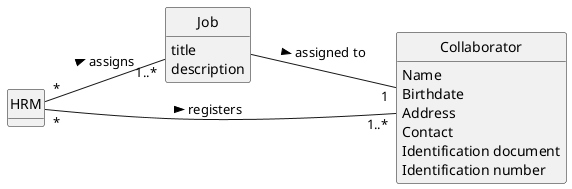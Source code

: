 @startuml
skinparam monochrome true
skinparam packageStyle rectangle
skinparam shadowing false

left to right direction

skinparam classAttributeIconSize 0

hide circle
hide methods

'title Domain Model

class HRM {
}

class Job {
    title
    description
}

class Collaborator {
    Name
    Birthdate
    Address
    Contact
    Identification document
    Identification number
}

' Relationships
HRM "*" -- "1..*" Collaborator : registers >
HRM "*"-- "1..*" Job : assigns >
Job  -- "1" Collaborator : assigned to >

@enduml
